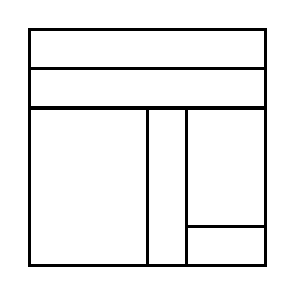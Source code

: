 \begin{tikzpicture}[very thick, scale=.5]
    \draw (0,5) rectangle (6,6);
    \draw (0,4) rectangle (6,5);
    \draw (0,0) rectangle (3,4);
    \draw (3,0) rectangle (4,4);
    \draw (4,1) rectangle (6,4);
    \draw (4,0) rectangle (6,1);
\end{tikzpicture}

